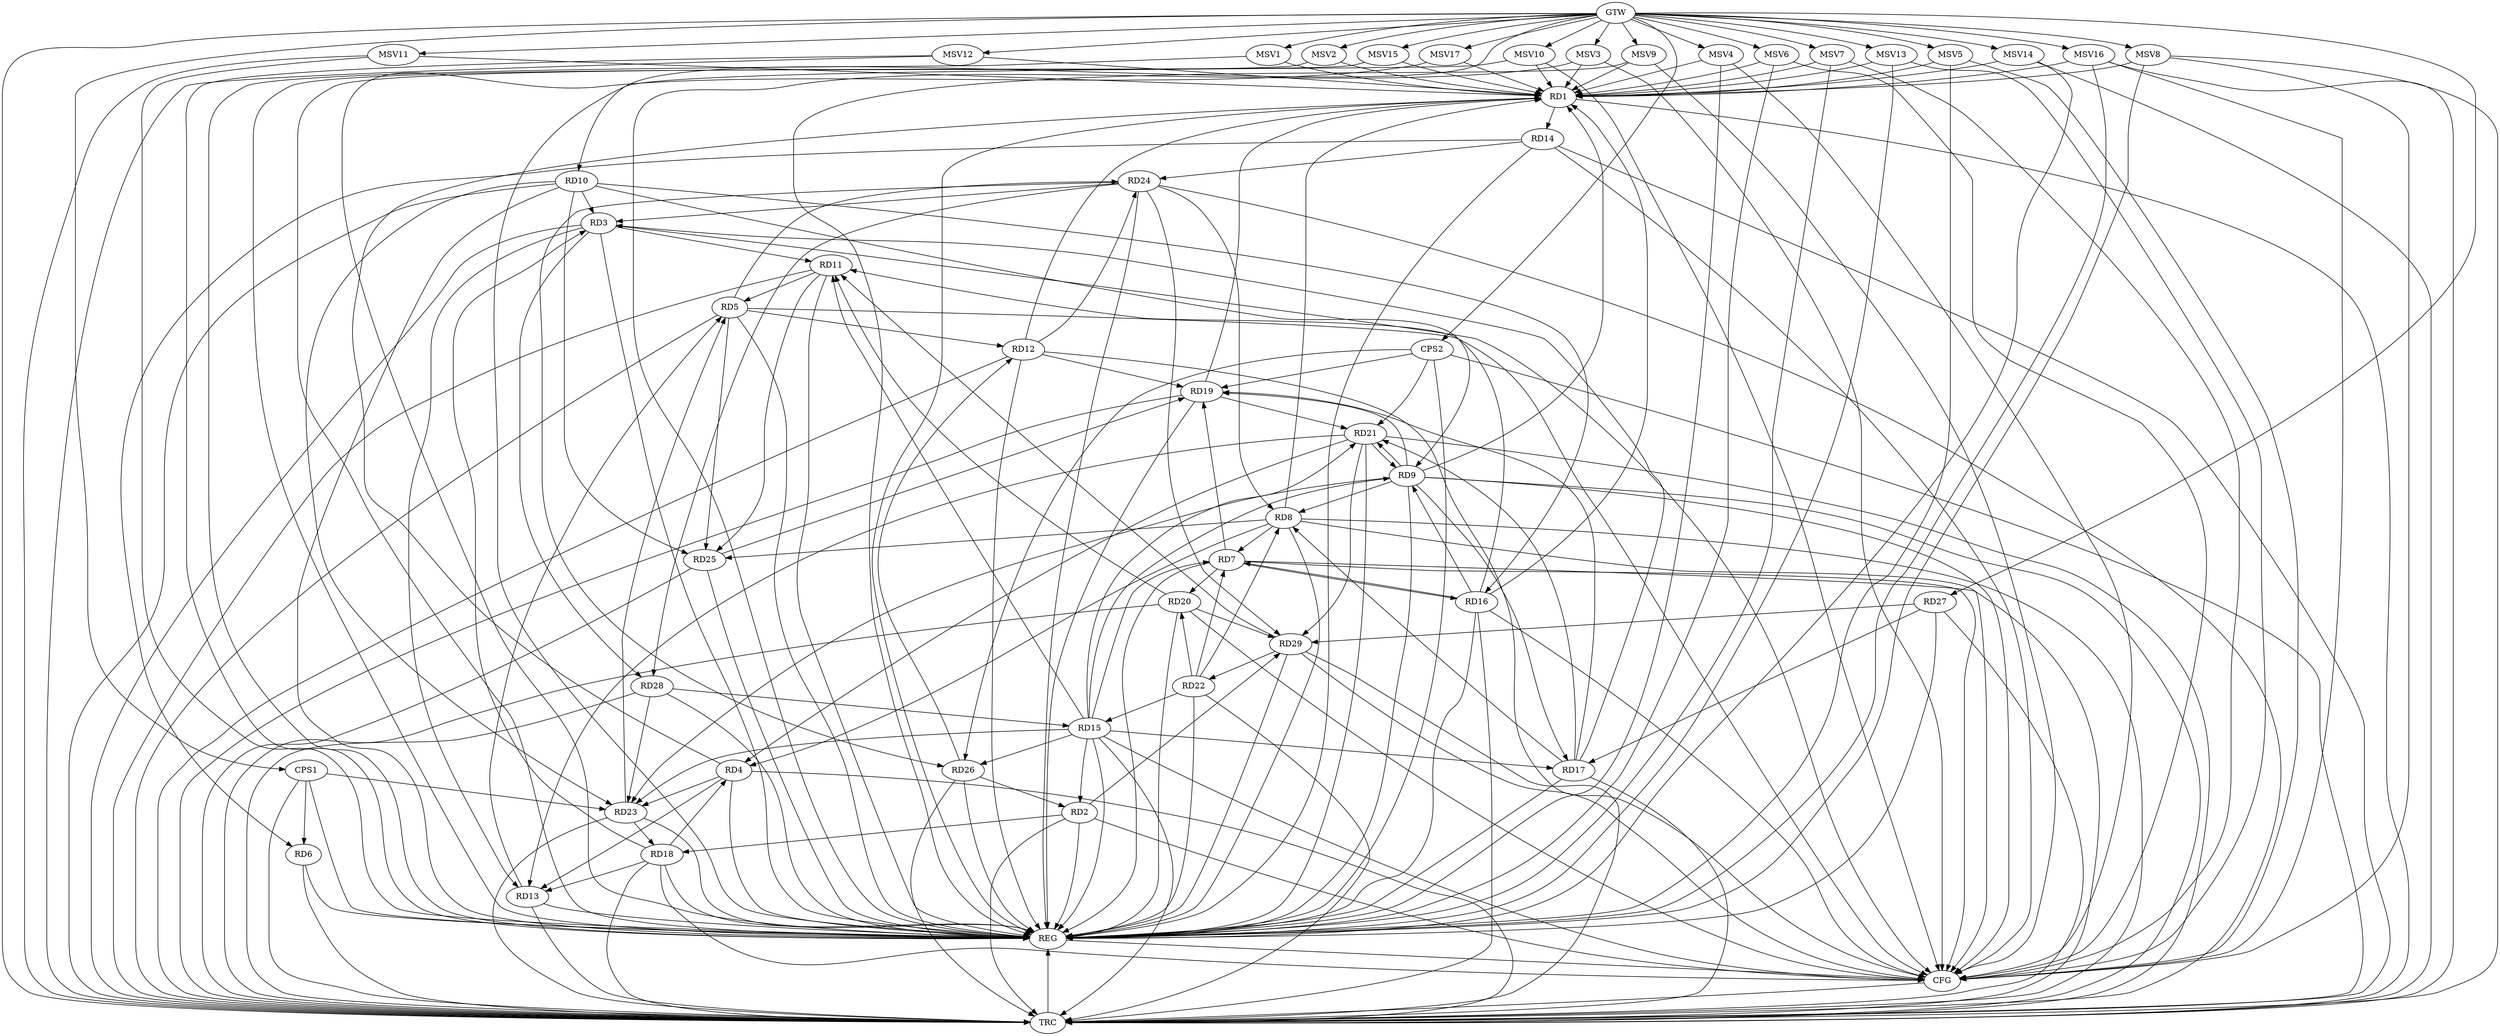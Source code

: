 strict digraph G {
  RD1 [ label="RD1" ];
  RD2 [ label="RD2" ];
  RD3 [ label="RD3" ];
  RD4 [ label="RD4" ];
  RD5 [ label="RD5" ];
  RD6 [ label="RD6" ];
  RD7 [ label="RD7" ];
  RD8 [ label="RD8" ];
  RD9 [ label="RD9" ];
  RD10 [ label="RD10" ];
  RD11 [ label="RD11" ];
  RD12 [ label="RD12" ];
  RD13 [ label="RD13" ];
  RD14 [ label="RD14" ];
  RD15 [ label="RD15" ];
  RD16 [ label="RD16" ];
  RD17 [ label="RD17" ];
  RD18 [ label="RD18" ];
  RD19 [ label="RD19" ];
  RD20 [ label="RD20" ];
  RD21 [ label="RD21" ];
  RD22 [ label="RD22" ];
  RD23 [ label="RD23" ];
  RD24 [ label="RD24" ];
  RD25 [ label="RD25" ];
  RD26 [ label="RD26" ];
  RD27 [ label="RD27" ];
  RD28 [ label="RD28" ];
  RD29 [ label="RD29" ];
  CPS1 [ label="CPS1" ];
  CPS2 [ label="CPS2" ];
  GTW [ label="GTW" ];
  REG [ label="REG" ];
  CFG [ label="CFG" ];
  TRC [ label="TRC" ];
  MSV1 [ label="MSV1" ];
  MSV2 [ label="MSV2" ];
  MSV3 [ label="MSV3" ];
  MSV4 [ label="MSV4" ];
  MSV5 [ label="MSV5" ];
  MSV6 [ label="MSV6" ];
  MSV7 [ label="MSV7" ];
  MSV8 [ label="MSV8" ];
  MSV9 [ label="MSV9" ];
  MSV10 [ label="MSV10" ];
  MSV11 [ label="MSV11" ];
  MSV12 [ label="MSV12" ];
  MSV13 [ label="MSV13" ];
  MSV14 [ label="MSV14" ];
  MSV15 [ label="MSV15" ];
  MSV16 [ label="MSV16" ];
  MSV17 [ label="MSV17" ];
  RD4 -> RD1;
  RD8 -> RD1;
  RD9 -> RD1;
  RD12 -> RD1;
  RD1 -> RD14;
  RD16 -> RD1;
  RD19 -> RD1;
  RD15 -> RD2;
  RD2 -> RD18;
  RD26 -> RD2;
  RD2 -> RD29;
  RD10 -> RD3;
  RD3 -> RD11;
  RD3 -> RD13;
  RD17 -> RD3;
  RD18 -> RD3;
  RD24 -> RD3;
  RD3 -> RD28;
  RD8 -> RD4;
  RD4 -> RD13;
  RD18 -> RD4;
  RD21 -> RD4;
  RD4 -> RD23;
  RD11 -> RD5;
  RD5 -> RD12;
  RD13 -> RD5;
  RD23 -> RD5;
  RD5 -> RD24;
  RD5 -> RD25;
  RD14 -> RD6;
  RD8 -> RD7;
  RD15 -> RD7;
  RD7 -> RD16;
  RD16 -> RD7;
  RD7 -> RD19;
  RD7 -> RD20;
  RD22 -> RD7;
  RD9 -> RD8;
  RD17 -> RD8;
  RD22 -> RD8;
  RD24 -> RD8;
  RD8 -> RD25;
  RD10 -> RD9;
  RD15 -> RD9;
  RD16 -> RD9;
  RD9 -> RD17;
  RD9 -> RD19;
  RD9 -> RD21;
  RD21 -> RD9;
  RD9 -> RD23;
  RD10 -> RD16;
  RD10 -> RD23;
  RD10 -> RD25;
  RD15 -> RD11;
  RD16 -> RD11;
  RD20 -> RD11;
  RD11 -> RD25;
  RD29 -> RD11;
  RD12 -> RD19;
  RD12 -> RD24;
  RD26 -> RD12;
  RD18 -> RD13;
  RD21 -> RD13;
  RD14 -> RD24;
  RD15 -> RD17;
  RD15 -> RD21;
  RD22 -> RD15;
  RD15 -> RD23;
  RD15 -> RD26;
  RD28 -> RD15;
  RD17 -> RD19;
  RD17 -> RD21;
  RD27 -> RD17;
  RD23 -> RD18;
  RD19 -> RD21;
  RD25 -> RD19;
  RD22 -> RD20;
  RD20 -> RD29;
  RD21 -> RD29;
  RD29 -> RD22;
  RD28 -> RD23;
  RD24 -> RD26;
  RD24 -> RD28;
  RD24 -> RD29;
  RD27 -> RD29;
  CPS1 -> RD6;
  CPS1 -> RD23;
  CPS2 -> RD26;
  CPS2 -> RD19;
  CPS2 -> RD21;
  GTW -> RD10;
  GTW -> RD27;
  GTW -> CPS1;
  GTW -> CPS2;
  RD1 -> REG;
  RD2 -> REG;
  RD3 -> REG;
  RD4 -> REG;
  RD5 -> REG;
  RD6 -> REG;
  RD7 -> REG;
  RD8 -> REG;
  RD9 -> REG;
  RD10 -> REG;
  RD11 -> REG;
  RD12 -> REG;
  RD13 -> REG;
  RD14 -> REG;
  RD15 -> REG;
  RD16 -> REG;
  RD17 -> REG;
  RD18 -> REG;
  RD19 -> REG;
  RD20 -> REG;
  RD21 -> REG;
  RD22 -> REG;
  RD23 -> REG;
  RD24 -> REG;
  RD25 -> REG;
  RD26 -> REG;
  RD27 -> REG;
  RD28 -> REG;
  RD29 -> REG;
  CPS1 -> REG;
  CPS2 -> REG;
  RD12 -> CFG;
  RD3 -> CFG;
  RD8 -> CFG;
  RD5 -> CFG;
  RD2 -> CFG;
  RD20 -> CFG;
  RD15 -> CFG;
  RD7 -> CFG;
  RD9 -> CFG;
  RD16 -> CFG;
  RD18 -> CFG;
  RD29 -> CFG;
  RD14 -> CFG;
  REG -> CFG;
  RD1 -> TRC;
  RD2 -> TRC;
  RD3 -> TRC;
  RD4 -> TRC;
  RD5 -> TRC;
  RD6 -> TRC;
  RD7 -> TRC;
  RD8 -> TRC;
  RD9 -> TRC;
  RD10 -> TRC;
  RD11 -> TRC;
  RD12 -> TRC;
  RD13 -> TRC;
  RD14 -> TRC;
  RD15 -> TRC;
  RD16 -> TRC;
  RD17 -> TRC;
  RD18 -> TRC;
  RD19 -> TRC;
  RD20 -> TRC;
  RD21 -> TRC;
  RD22 -> TRC;
  RD23 -> TRC;
  RD24 -> TRC;
  RD25 -> TRC;
  RD26 -> TRC;
  RD27 -> TRC;
  RD28 -> TRC;
  RD29 -> TRC;
  CPS1 -> TRC;
  CPS2 -> TRC;
  GTW -> TRC;
  CFG -> TRC;
  TRC -> REG;
  MSV1 -> RD1;
  MSV2 -> RD1;
  MSV3 -> RD1;
  MSV4 -> RD1;
  MSV5 -> RD1;
  MSV6 -> RD1;
  GTW -> MSV1;
  MSV1 -> REG;
  GTW -> MSV2;
  MSV2 -> REG;
  GTW -> MSV3;
  MSV3 -> REG;
  MSV3 -> CFG;
  GTW -> MSV4;
  MSV4 -> REG;
  MSV4 -> CFG;
  GTW -> MSV5;
  MSV5 -> REG;
  MSV5 -> CFG;
  GTW -> MSV6;
  MSV6 -> REG;
  MSV6 -> CFG;
  MSV7 -> RD1;
  GTW -> MSV7;
  MSV7 -> REG;
  MSV7 -> CFG;
  MSV8 -> RD1;
  GTW -> MSV8;
  MSV8 -> REG;
  MSV8 -> TRC;
  MSV8 -> CFG;
  MSV9 -> RD1;
  MSV10 -> RD1;
  GTW -> MSV9;
  MSV9 -> REG;
  MSV9 -> CFG;
  GTW -> MSV10;
  MSV10 -> REG;
  MSV10 -> CFG;
  MSV11 -> RD1;
  MSV12 -> RD1;
  GTW -> MSV11;
  MSV11 -> REG;
  MSV11 -> TRC;
  GTW -> MSV12;
  MSV12 -> REG;
  MSV12 -> TRC;
  MSV13 -> RD1;
  MSV14 -> RD1;
  MSV15 -> RD1;
  GTW -> MSV13;
  MSV13 -> REG;
  MSV13 -> CFG;
  GTW -> MSV14;
  MSV14 -> REG;
  MSV14 -> TRC;
  GTW -> MSV15;
  MSV15 -> REG;
  MSV16 -> RD1;
  GTW -> MSV16;
  MSV16 -> REG;
  MSV16 -> TRC;
  MSV16 -> CFG;
  MSV17 -> RD1;
  GTW -> MSV17;
  MSV17 -> REG;
}
